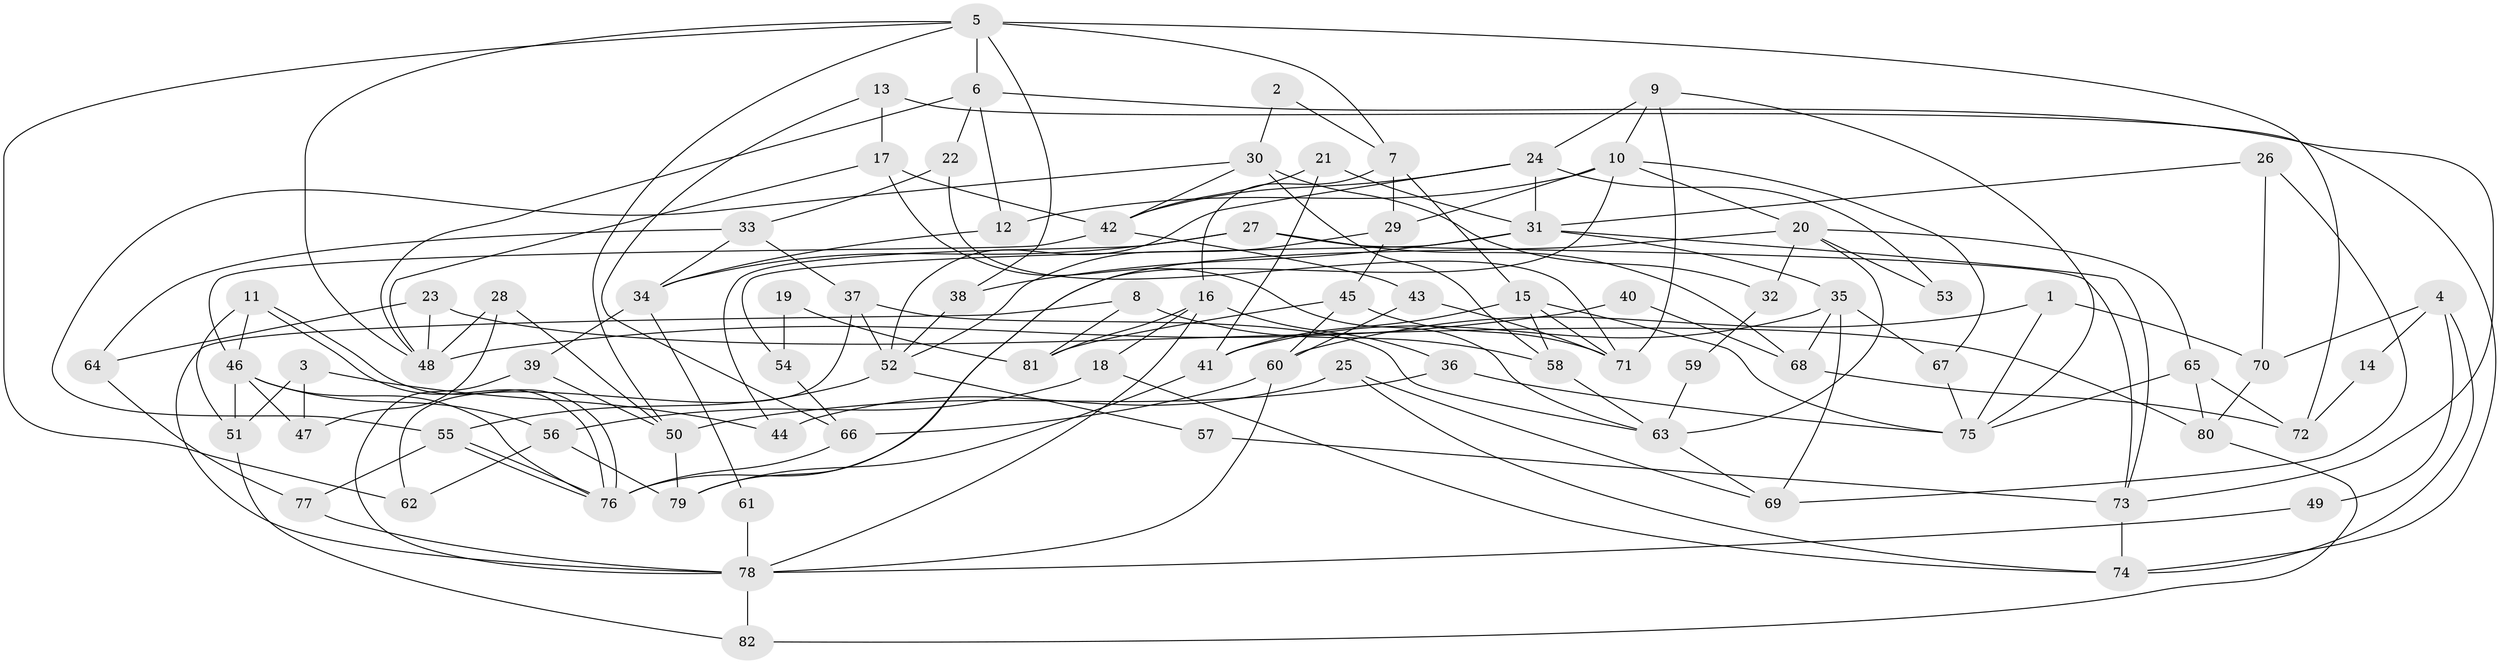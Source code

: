 // coarse degree distribution, {7: 0.0392156862745098, 5: 0.21568627450980393, 4: 0.09803921568627451, 6: 0.23529411764705882, 9: 0.0392156862745098, 8: 0.0784313725490196, 3: 0.21568627450980393, 2: 0.0784313725490196}
// Generated by graph-tools (version 1.1) at 2025/42/03/06/25 10:42:00]
// undirected, 82 vertices, 164 edges
graph export_dot {
graph [start="1"]
  node [color=gray90,style=filled];
  1;
  2;
  3;
  4;
  5;
  6;
  7;
  8;
  9;
  10;
  11;
  12;
  13;
  14;
  15;
  16;
  17;
  18;
  19;
  20;
  21;
  22;
  23;
  24;
  25;
  26;
  27;
  28;
  29;
  30;
  31;
  32;
  33;
  34;
  35;
  36;
  37;
  38;
  39;
  40;
  41;
  42;
  43;
  44;
  45;
  46;
  47;
  48;
  49;
  50;
  51;
  52;
  53;
  54;
  55;
  56;
  57;
  58;
  59;
  60;
  61;
  62;
  63;
  64;
  65;
  66;
  67;
  68;
  69;
  70;
  71;
  72;
  73;
  74;
  75;
  76;
  77;
  78;
  79;
  80;
  81;
  82;
  1 -- 60;
  1 -- 75;
  1 -- 70;
  2 -- 7;
  2 -- 30;
  3 -- 47;
  3 -- 51;
  3 -- 44;
  4 -- 70;
  4 -- 74;
  4 -- 14;
  4 -- 49;
  5 -- 7;
  5 -- 6;
  5 -- 38;
  5 -- 48;
  5 -- 50;
  5 -- 62;
  5 -- 72;
  6 -- 48;
  6 -- 73;
  6 -- 12;
  6 -- 22;
  7 -- 16;
  7 -- 29;
  7 -- 15;
  8 -- 78;
  8 -- 58;
  8 -- 81;
  9 -- 75;
  9 -- 24;
  9 -- 10;
  9 -- 71;
  10 -- 20;
  10 -- 12;
  10 -- 29;
  10 -- 67;
  10 -- 79;
  11 -- 76;
  11 -- 76;
  11 -- 46;
  11 -- 51;
  12 -- 34;
  13 -- 74;
  13 -- 17;
  13 -- 66;
  14 -- 72;
  15 -- 41;
  15 -- 58;
  15 -- 71;
  15 -- 75;
  16 -- 18;
  16 -- 36;
  16 -- 78;
  16 -- 81;
  17 -- 63;
  17 -- 42;
  17 -- 48;
  18 -- 56;
  18 -- 74;
  19 -- 54;
  19 -- 81;
  20 -- 76;
  20 -- 63;
  20 -- 32;
  20 -- 53;
  20 -- 65;
  21 -- 42;
  21 -- 31;
  21 -- 41;
  22 -- 71;
  22 -- 33;
  23 -- 64;
  23 -- 48;
  23 -- 80;
  24 -- 52;
  24 -- 31;
  24 -- 42;
  24 -- 53;
  25 -- 44;
  25 -- 69;
  25 -- 74;
  26 -- 70;
  26 -- 69;
  26 -- 31;
  27 -- 34;
  27 -- 68;
  27 -- 44;
  27 -- 73;
  28 -- 48;
  28 -- 50;
  28 -- 47;
  29 -- 45;
  29 -- 52;
  30 -- 55;
  30 -- 42;
  30 -- 32;
  30 -- 58;
  31 -- 35;
  31 -- 38;
  31 -- 54;
  31 -- 73;
  32 -- 59;
  33 -- 37;
  33 -- 34;
  33 -- 64;
  34 -- 39;
  34 -- 61;
  35 -- 67;
  35 -- 41;
  35 -- 68;
  35 -- 69;
  36 -- 75;
  36 -- 50;
  37 -- 62;
  37 -- 52;
  37 -- 63;
  38 -- 52;
  39 -- 78;
  39 -- 50;
  40 -- 68;
  40 -- 48;
  41 -- 79;
  42 -- 43;
  42 -- 46;
  43 -- 71;
  43 -- 60;
  45 -- 71;
  45 -- 81;
  45 -- 60;
  46 -- 76;
  46 -- 47;
  46 -- 51;
  46 -- 56;
  49 -- 78;
  50 -- 79;
  51 -- 82;
  52 -- 55;
  52 -- 57;
  54 -- 66;
  55 -- 76;
  55 -- 76;
  55 -- 77;
  56 -- 79;
  56 -- 62;
  57 -- 73;
  58 -- 63;
  59 -- 63;
  60 -- 66;
  60 -- 78;
  61 -- 78;
  63 -- 69;
  64 -- 77;
  65 -- 80;
  65 -- 72;
  65 -- 75;
  66 -- 76;
  67 -- 75;
  68 -- 72;
  70 -- 80;
  73 -- 74;
  77 -- 78;
  78 -- 82;
  80 -- 82;
}
